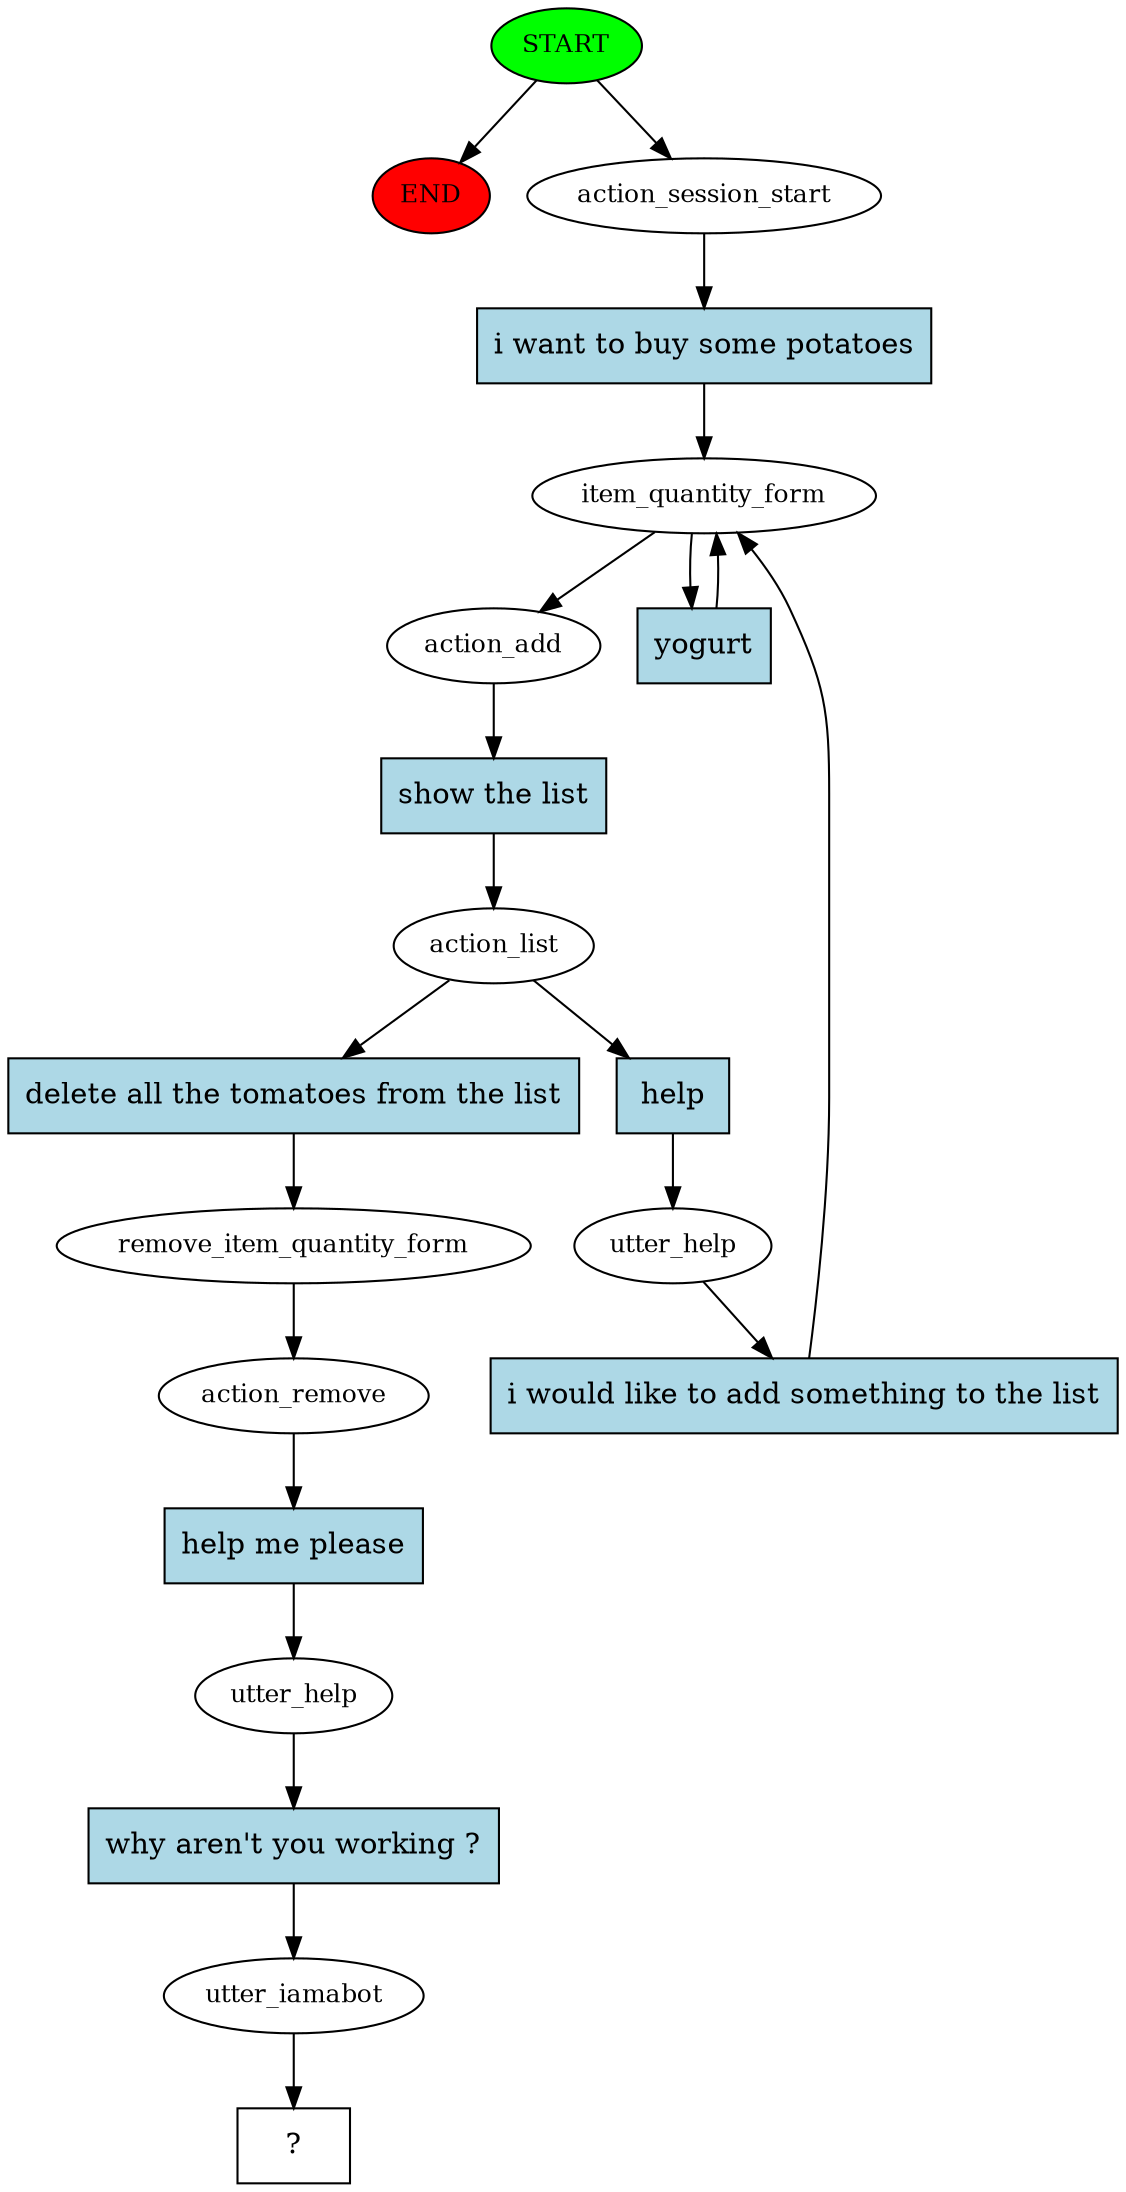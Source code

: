 digraph  {
0 [class="start active", fillcolor=green, fontsize=12, label=START, style=filled];
"-1" [class=end, fillcolor=red, fontsize=12, label=END, style=filled];
1 [class=active, fontsize=12, label=action_session_start];
2 [class=active, fontsize=12, label=item_quantity_form];
5 [class=active, fontsize=12, label=action_add];
6 [class=active, fontsize=12, label=action_list];
7 [class=active, fontsize=12, label=utter_help];
13 [class=active, fontsize=12, label=remove_item_quantity_form];
14 [class=active, fontsize=12, label=action_remove];
15 [class=active, fontsize=12, label=utter_help];
16 [class=active, fontsize=12, label=utter_iamabot];
17 [class="intent dashed active", label="  ?  ", shape=rect];
18 [class="intent active", fillcolor=lightblue, label="i want to buy some potatoes", shape=rect, style=filled];
19 [class="intent active", fillcolor=lightblue, label=yogurt, shape=rect, style=filled];
20 [class="intent active", fillcolor=lightblue, label="show the list", shape=rect, style=filled];
21 [class="intent active", fillcolor=lightblue, label=help, shape=rect, style=filled];
22 [class="intent active", fillcolor=lightblue, label="delete all the tomatoes from the list", shape=rect, style=filled];
23 [class="intent active", fillcolor=lightblue, label="i would like to add something to the list", shape=rect, style=filled];
24 [class="intent active", fillcolor=lightblue, label="help me please", shape=rect, style=filled];
25 [class="intent active", fillcolor=lightblue, label="why aren't you working ?", shape=rect, style=filled];
0 -> "-1"  [class="", key=NONE, label=""];
0 -> 1  [class=active, key=NONE, label=""];
1 -> 18  [class=active, key=0];
2 -> 5  [class=active, key=NONE, label=""];
2 -> 19  [class=active, key=0];
5 -> 20  [class=active, key=0];
6 -> 21  [class=active, key=0];
6 -> 22  [class=active, key=0];
7 -> 23  [class=active, key=0];
13 -> 14  [class=active, key=NONE, label=""];
14 -> 24  [class=active, key=0];
15 -> 25  [class=active, key=0];
16 -> 17  [class=active, key=NONE, label=""];
18 -> 2  [class=active, key=0];
19 -> 2  [class=active, key=0];
20 -> 6  [class=active, key=0];
21 -> 7  [class=active, key=0];
22 -> 13  [class=active, key=0];
23 -> 2  [class=active, key=0];
24 -> 15  [class=active, key=0];
25 -> 16  [class=active, key=0];
}

